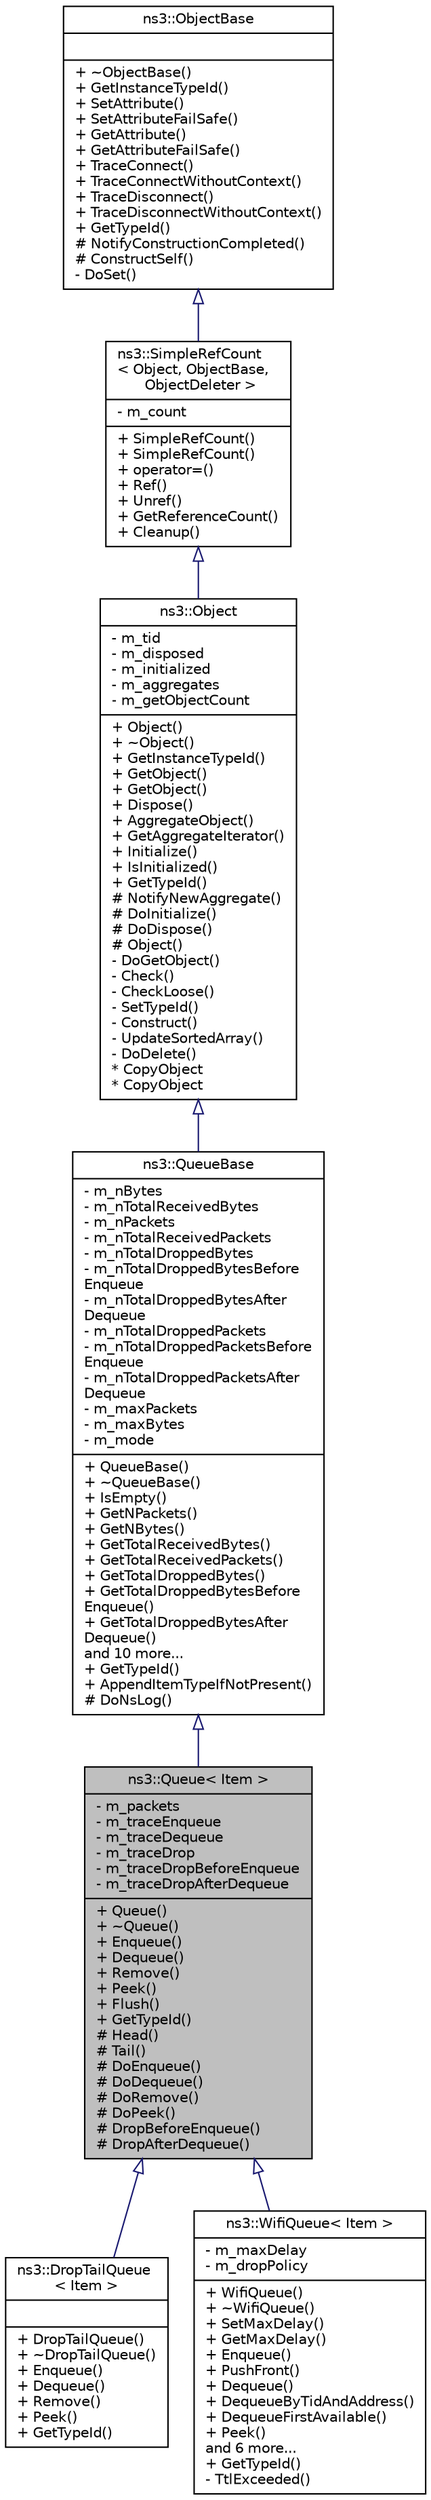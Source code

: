 digraph "ns3::Queue&lt; Item &gt;"
{
  edge [fontname="Helvetica",fontsize="10",labelfontname="Helvetica",labelfontsize="10"];
  node [fontname="Helvetica",fontsize="10",shape=record];
  Node1 [label="{ns3::Queue\< Item \>\n|- m_packets\l- m_traceEnqueue\l- m_traceDequeue\l- m_traceDrop\l- m_traceDropBeforeEnqueue\l- m_traceDropAfterDequeue\l|+ Queue()\l+ ~Queue()\l+ Enqueue()\l+ Dequeue()\l+ Remove()\l+ Peek()\l+ Flush()\l+ GetTypeId()\l# Head()\l# Tail()\l# DoEnqueue()\l# DoDequeue()\l# DoRemove()\l# DoPeek()\l# DropBeforeEnqueue()\l# DropAfterDequeue()\l}",height=0.2,width=0.4,color="black", fillcolor="grey75", style="filled", fontcolor="black"];
  Node2 -> Node1 [dir="back",color="midnightblue",fontsize="10",style="solid",arrowtail="onormal"];
  Node2 [label="{ns3::QueueBase\n|- m_nBytes\l- m_nTotalReceivedBytes\l- m_nPackets\l- m_nTotalReceivedPackets\l- m_nTotalDroppedBytes\l- m_nTotalDroppedBytesBefore\lEnqueue\l- m_nTotalDroppedBytesAfter\lDequeue\l- m_nTotalDroppedPackets\l- m_nTotalDroppedPacketsBefore\lEnqueue\l- m_nTotalDroppedPacketsAfter\lDequeue\l- m_maxPackets\l- m_maxBytes\l- m_mode\l|+ QueueBase()\l+ ~QueueBase()\l+ IsEmpty()\l+ GetNPackets()\l+ GetNBytes()\l+ GetTotalReceivedBytes()\l+ GetTotalReceivedPackets()\l+ GetTotalDroppedBytes()\l+ GetTotalDroppedBytesBefore\lEnqueue()\l+ GetTotalDroppedBytesAfter\lDequeue()\land 10 more...\l+ GetTypeId()\l+ AppendItemTypeIfNotPresent()\l# DoNsLog()\l}",height=0.2,width=0.4,color="black", fillcolor="white", style="filled",URL="$df/dbd/classns3_1_1QueueBase.html",tooltip="Abstract base class for packet Queues. "];
  Node3 -> Node2 [dir="back",color="midnightblue",fontsize="10",style="solid",arrowtail="onormal"];
  Node3 [label="{ns3::Object\n|- m_tid\l- m_disposed\l- m_initialized\l- m_aggregates\l- m_getObjectCount\l|+ Object()\l+ ~Object()\l+ GetInstanceTypeId()\l+ GetObject()\l+ GetObject()\l+ Dispose()\l+ AggregateObject()\l+ GetAggregateIterator()\l+ Initialize()\l+ IsInitialized()\l+ GetTypeId()\l# NotifyNewAggregate()\l# DoInitialize()\l# DoDispose()\l# Object()\l- DoGetObject()\l- Check()\l- CheckLoose()\l- SetTypeId()\l- Construct()\l- UpdateSortedArray()\l- DoDelete()\l* CopyObject\l* CopyObject\l}",height=0.2,width=0.4,color="black", fillcolor="white", style="filled",URL="$d9/d77/classns3_1_1Object.html",tooltip="A base class which provides memory management and object aggregation. "];
  Node4 -> Node3 [dir="back",color="midnightblue",fontsize="10",style="solid",arrowtail="onormal"];
  Node4 [label="{ns3::SimpleRefCount\l\< Object, ObjectBase,\l ObjectDeleter \>\n|- m_count\l|+ SimpleRefCount()\l+ SimpleRefCount()\l+ operator=()\l+ Ref()\l+ Unref()\l+ GetReferenceCount()\l+ Cleanup()\l}",height=0.2,width=0.4,color="black", fillcolor="white", style="filled",URL="$da/da1/classns3_1_1SimpleRefCount.html"];
  Node5 -> Node4 [dir="back",color="midnightblue",fontsize="10",style="solid",arrowtail="onormal"];
  Node5 [label="{ns3::ObjectBase\n||+ ~ObjectBase()\l+ GetInstanceTypeId()\l+ SetAttribute()\l+ SetAttributeFailSafe()\l+ GetAttribute()\l+ GetAttributeFailSafe()\l+ TraceConnect()\l+ TraceConnectWithoutContext()\l+ TraceDisconnect()\l+ TraceDisconnectWithoutContext()\l+ GetTypeId()\l# NotifyConstructionCompleted()\l# ConstructSelf()\l- DoSet()\l}",height=0.2,width=0.4,color="black", fillcolor="white", style="filled",URL="$d2/dac/classns3_1_1ObjectBase.html",tooltip="Anchor the ns-3 type and attribute system. "];
  Node1 -> Node6 [dir="back",color="midnightblue",fontsize="10",style="solid",arrowtail="onormal"];
  Node6 [label="{ns3::DropTailQueue\l\< Item \>\n||+ DropTailQueue()\l+ ~DropTailQueue()\l+ Enqueue()\l+ Dequeue()\l+ Remove()\l+ Peek()\l+ GetTypeId()\l}",height=0.2,width=0.4,color="black", fillcolor="white", style="filled",URL="$d8/dc9/classns3_1_1DropTailQueue.html",tooltip="A FIFO packet queue that drops tail-end packets on overflow. "];
  Node1 -> Node7 [dir="back",color="midnightblue",fontsize="10",style="solid",arrowtail="onormal"];
  Node7 [label="{ns3::WifiQueue\< Item \>\n|- m_maxDelay\l- m_dropPolicy\l|+ WifiQueue()\l+ ~WifiQueue()\l+ SetMaxDelay()\l+ GetMaxDelay()\l+ Enqueue()\l+ PushFront()\l+ Dequeue()\l+ DequeueByTidAndAddress()\l+ DequeueFirstAvailable()\l+ Peek()\land 6 more...\l+ GetTypeId()\l- TtlExceeded()\l}",height=0.2,width=0.4,color="black", fillcolor="white", style="filled",URL="$d4/d0a/classns3_1_1WifiQueue.html"];
}
